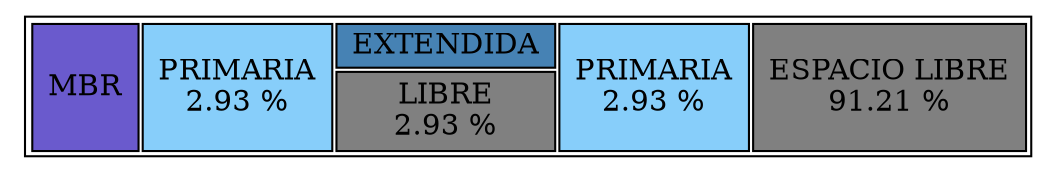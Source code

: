 digraph { 
node [ shape=none ] 
TablaReportNodo [ label = < <table border="1"> 
<tr> 
 <td bgcolor='SlateBlue'  ROWSPAN='3'> MBR </td>
 <td bgcolor='LightSkyBlue' ROWSPAN='3'> PRIMARIA <br/> 2.93 % </td>
 <td bgcolor='SteelBlue' COLSPAN='1'> EXTENDIDA </td>
 <td bgcolor='LightSkyBlue' ROWSPAN='3'> PRIMARIA <br/> 2.93 % </td>
 <td bgcolor='#808080'  ROWSPAN='3'> ESPACIO LIBRE <br/> 91.21 % </td> 
</tr>

<tr> 
 <td bgcolor='#808080' ROWSPAN='2'> LIBRE <br/> 2.93 % </td>
</tr>

</table> > ]
}